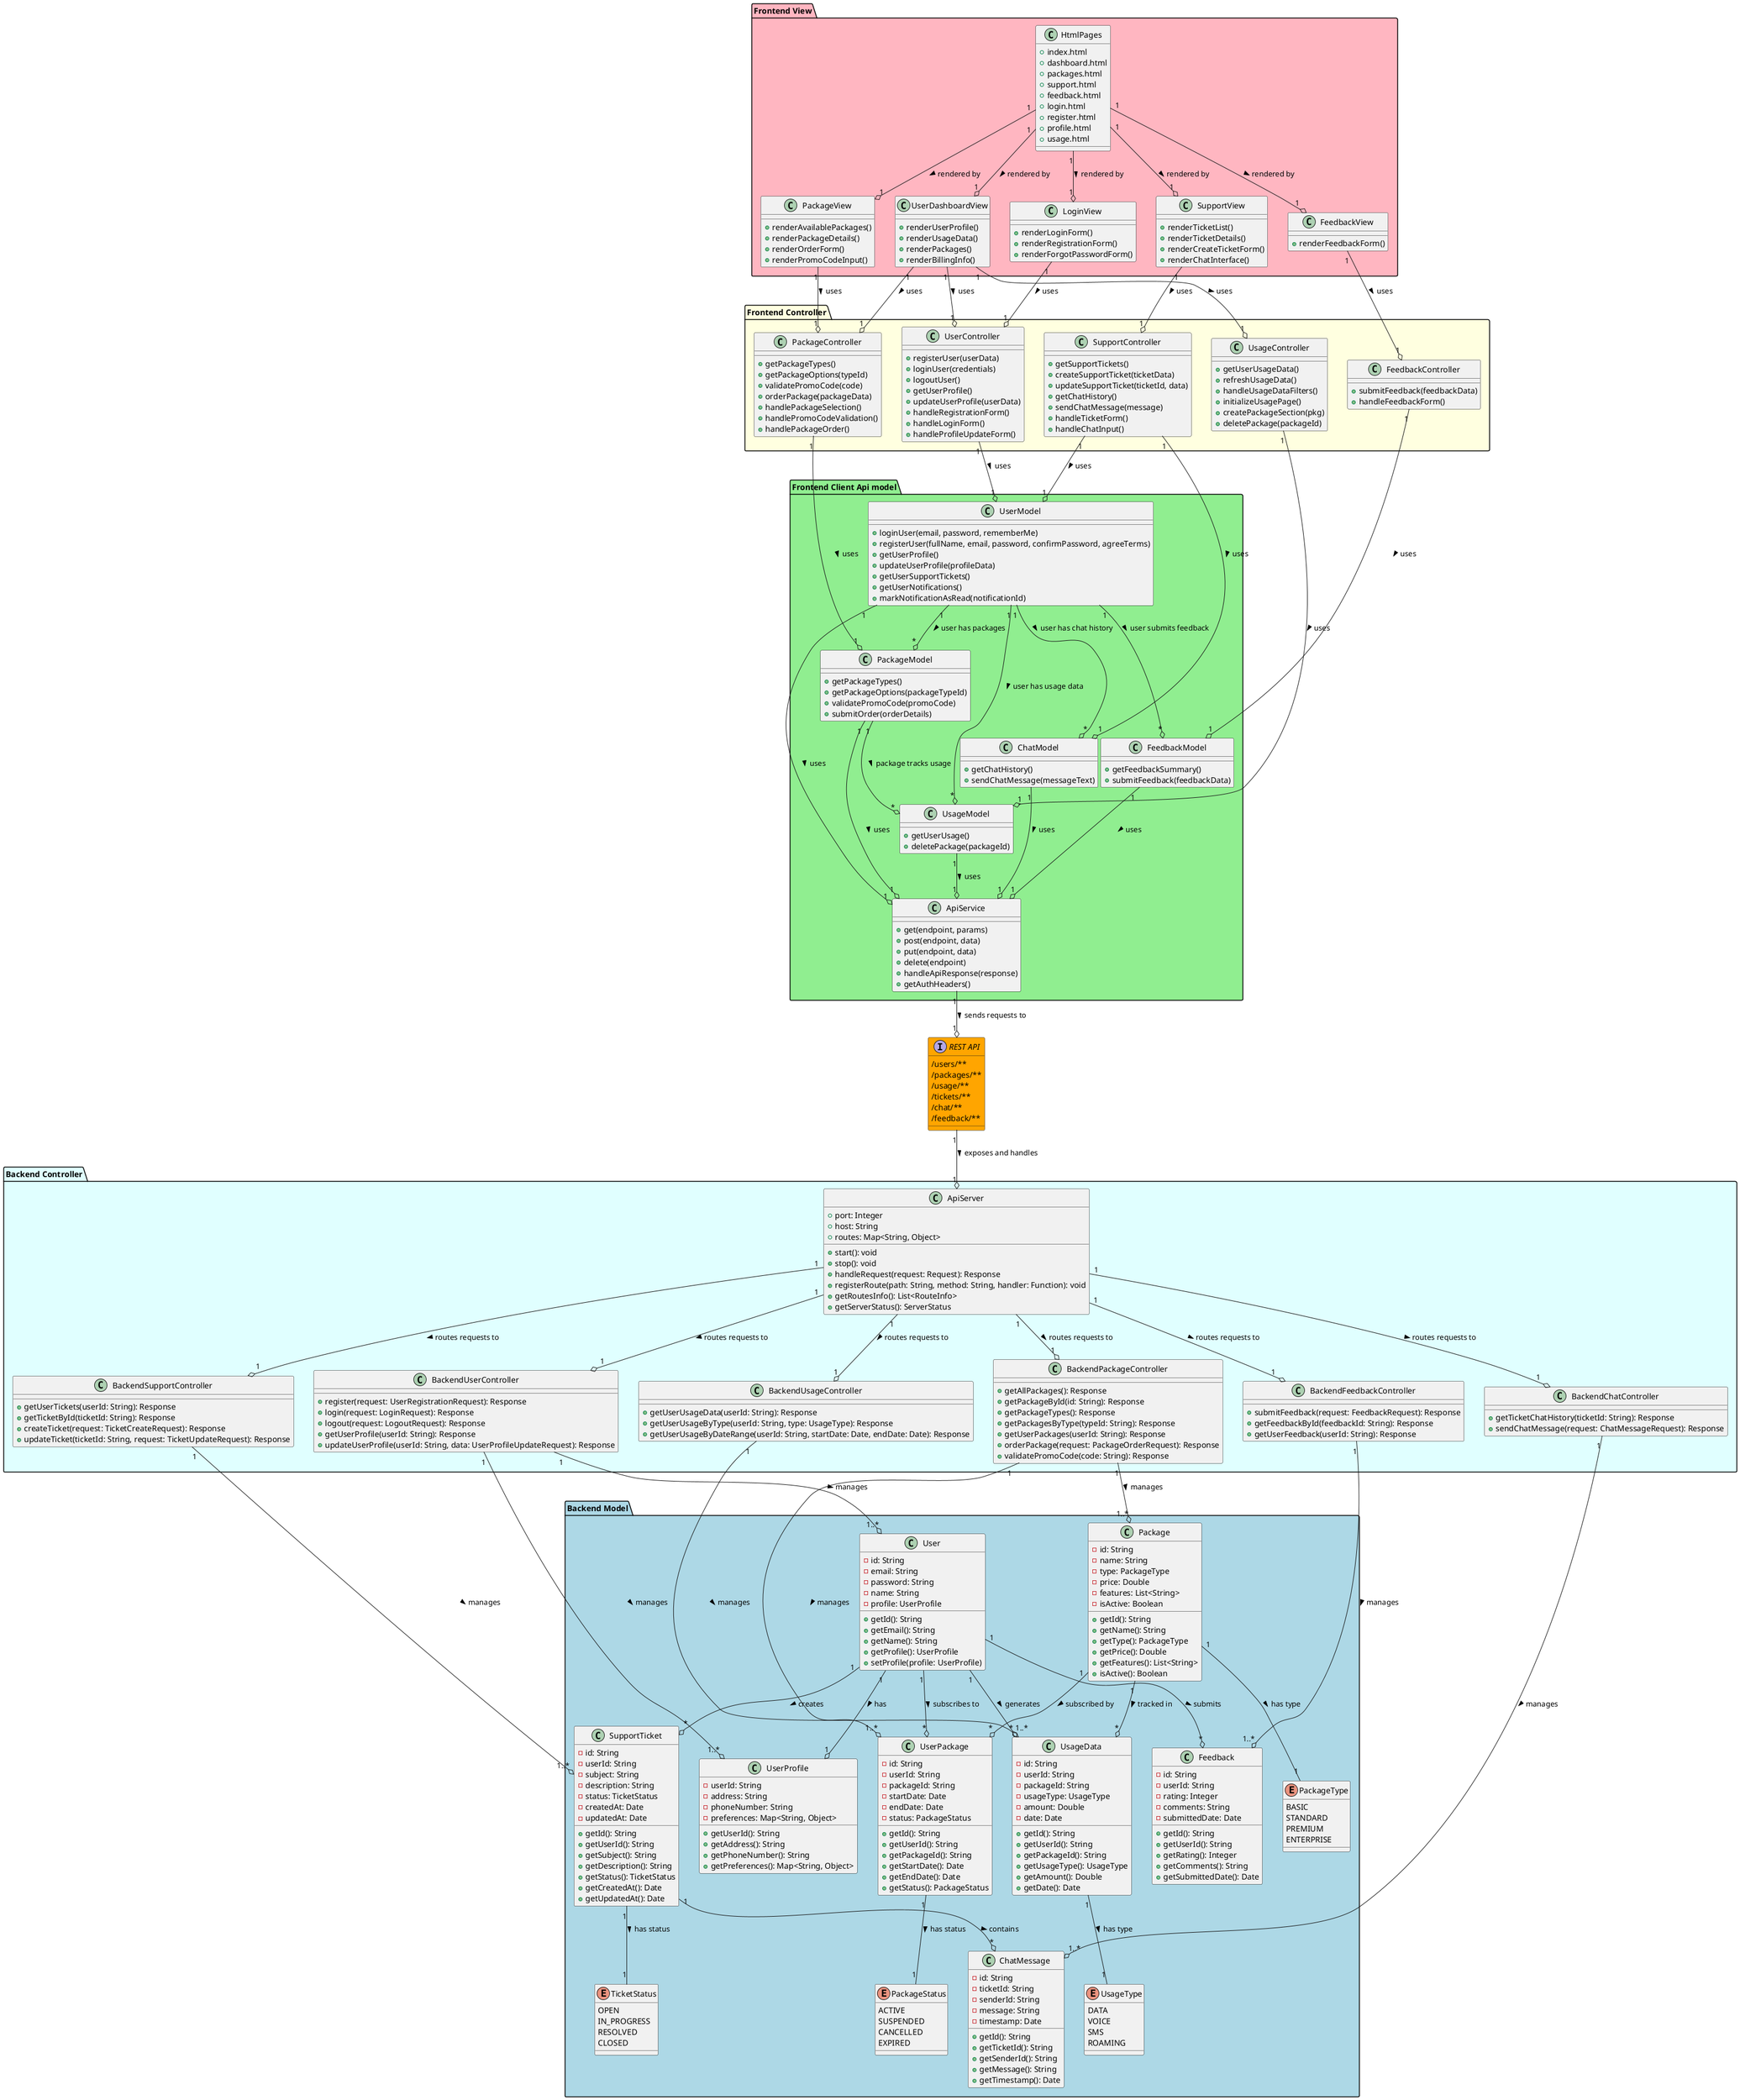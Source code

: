 @startuml Complete System Class Diagram (MVC)

' =================== FRONTEND VIEW LAYER ===================
package "Frontend View" #lightpink {
  class UserDashboardView {
    +renderUserProfile()
    +renderUsageData()
    +renderPackages()
    +renderBillingInfo()
  }

  class PackageView {
    +renderAvailablePackages()
    +renderPackageDetails()
    +renderOrderForm()
    +renderPromoCodeInput()
  }

  class SupportView {
    +renderTicketList()
    +renderTicketDetails()
    +renderCreateTicketForm()
    +renderChatInterface()
  }

  class FeedbackView {
    +renderFeedbackForm()
  }

  class LoginView {
    +renderLoginForm()
    +renderRegistrationForm()
    +renderForgotPasswordForm()
  }

  class HtmlPages {
    +index.html
    +dashboard.html
    +packages.html
    +support.html
    +feedback.html
    +login.html
    +register.html
    +profile.html
    +usage.html
  }
}

' =================== FRONTEND CONTROLLER LAYER ===================
package "Frontend Controller" #lightyellow {
  class UserController {
    +registerUser(userData)
    +loginUser(credentials)
    +logoutUser()
    +getUserProfile()
    +updateUserProfile(userData)
    +handleRegistrationForm()
    +handleLoginForm()
    +handleProfileUpdateForm()
  }

  class PackageController {
    +getPackageTypes()
    +getPackageOptions(typeId)
    +validatePromoCode(code)
    +orderPackage(packageData)
    +handlePackageSelection()
    +handlePromoCodeValidation()
    +handlePackageOrder()
  }

  class UsageController {
    +getUserUsageData()
    +refreshUsageData()
    +handleUsageDataFilters()
    +initializeUsagePage()
    +createPackageSection(pkg)
    +deletePackage(packageId)
  }

  class SupportController {
    +getSupportTickets()
    +createSupportTicket(ticketData)
    +updateSupportTicket(ticketId, data)
    +getChatHistory()
    +sendChatMessage(message)
    +handleTicketForm()
    +handleChatInput()
  }

  class FeedbackController {
    +submitFeedback(feedbackData)
    +handleFeedbackForm()
  }
}

' =================== FRONTEND CLIENT API MODEL LAYER ===================
package "Frontend Client Api model" #lightgreen {
  class ApiService {
    +get(endpoint, params)
    +post(endpoint, data)
    +put(endpoint, data)
    +delete(endpoint)
    +handleApiResponse(response)
    +getAuthHeaders()
  }

  class UserModel {
    +loginUser(email, password, rememberMe)
    +registerUser(fullName, email, password, confirmPassword, agreeTerms)
    +getUserProfile()
    +updateUserProfile(profileData)
    +getUserSupportTickets()
    +getUserNotifications()
    +markNotificationAsRead(notificationId)
  }

  class PackageModel {
    +getPackageTypes()
    +getPackageOptions(packageTypeId)
    +validatePromoCode(promoCode)
    +submitOrder(orderDetails)
  }

  class UsageModel {
    +getUserUsage()
    +deletePackage(packageId)
  }

  class FeedbackModel {
    +getFeedbackSummary()
    +submitFeedback(feedbackData)
  }

  class ChatModel {
    +getChatHistory()
    +sendChatMessage(messageText)
  }
}

' =================== REST API INTERFACE ===================
interface "REST API" as RestApi #orange {
  /users/**
  /packages/**
  /usage/**
  /tickets/**
  /chat/**
  /feedback/**
}

' =================== BACKEND CONTROLLER LAYER ===================
package "Backend Controller" #lightcyan {
  class ApiServer {
    +port: Integer
    +host: String
    +routes: Map<String, Object>
    +start(): void
    +stop(): void
    +handleRequest(request: Request): Response
    +registerRoute(path: String, method: String, handler: Function): void
    +getRoutesInfo(): List<RouteInfo>
    +getServerStatus(): ServerStatus
  }

  class BackendUserController {
    +register(request: UserRegistrationRequest): Response
    +login(request: LoginRequest): Response
    +logout(request: LogoutRequest): Response
    +getUserProfile(userId: String): Response
    +updateUserProfile(userId: String, data: UserProfileUpdateRequest): Response
  }

  class BackendPackageController {
    +getAllPackages(): Response
    +getPackageById(id: String): Response
    +getPackageTypes(): Response
    +getPackagesByType(typeId: String): Response
    +getUserPackages(userId: String): Response
    +orderPackage(request: PackageOrderRequest): Response
    +validatePromoCode(code: String): Response
  }

  class BackendUsageController {
    +getUserUsageData(userId: String): Response
    +getUserUsageByType(userId: String, type: UsageType): Response
    +getUserUsageByDateRange(userId: String, startDate: Date, endDate: Date): Response
  }

  class BackendSupportController {
    +getUserTickets(userId: String): Response
    +getTicketById(ticketId: String): Response
    +createTicket(request: TicketCreateRequest): Response
    +updateTicket(ticketId: String, request: TicketUpdateRequest): Response
  }

  class BackendChatController {
    +getTicketChatHistory(ticketId: String): Response
    +sendChatMessage(request: ChatMessageRequest): Response
  }

  class BackendFeedbackController {
    +submitFeedback(request: FeedbackRequest): Response
    +getFeedbackById(feedbackId: String): Response
    +getUserFeedback(userId: String): Response
  }
}

' =================== BACKEND MODEL LAYER (DATABASE) ===================
package "Backend Model" #lightblue {
  class User {
    -id: String
    -email: String
    -password: String
    -name: String
    -profile: UserProfile
    +getId(): String
    +getEmail(): String
    +getName(): String
    +getProfile(): UserProfile
    +setProfile(profile: UserProfile)
  }

  class UserProfile {
    -userId: String
    -address: String
    -phoneNumber: String
    -preferences: Map<String, Object>
    +getUserId(): String
    +getAddress(): String
    +getPhoneNumber(): String
    +getPreferences(): Map<String, Object>
  }

  class Package {
    -id: String
    -name: String
    -type: PackageType
    -price: Double
    -features: List<String>
    -isActive: Boolean
    +getId(): String
    +getName(): String
    +getType(): PackageType
    +getPrice(): Double
    +getFeatures(): List<String>
    +isActive(): Boolean
  }

  class UserPackage {
    -id: String
    -userId: String
    -packageId: String
    -startDate: Date
    -endDate: Date
    -status: PackageStatus
    +getId(): String
    +getUserId(): String
    +getPackageId(): String
    +getStartDate(): Date
    +getEndDate(): Date
    +getStatus(): PackageStatus
  }

  class UsageData {
    -id: String
    -userId: String
    -packageId: String
    -usageType: UsageType
    -amount: Double
    -date: Date
    +getId(): String
    +getUserId(): String
    +getPackageId(): String
    +getUsageType(): UsageType
    +getAmount(): Double
    +getDate(): Date
  }

  class SupportTicket {
    -id: String
    -userId: String
    -subject: String
    -description: String
    -status: TicketStatus
    -createdAt: Date
    -updatedAt: Date
    +getId(): String
    +getUserId(): String
    +getSubject(): String
    +getDescription(): String
    +getStatus(): TicketStatus
    +getCreatedAt(): Date
    +getUpdatedAt(): Date
  }

  class ChatMessage {
    -id: String
    -ticketId: String
    -senderId: String
    -message: String
    -timestamp: Date
    +getId(): String
    +getTicketId(): String
    +getSenderId(): String
    +getMessage(): String
    +getTimestamp(): Date
  }

  class Feedback {
    -id: String
    -userId: String
    -rating: Integer
    -comments: String
    -submittedDate: Date
    +getId(): String
    +getUserId(): String
    +getRating(): Integer
    +getComments(): String
    +getSubmittedDate(): Date
  }

  enum PackageType {
    BASIC
    STANDARD
    PREMIUM
    ENTERPRISE
  }

  enum PackageStatus {
    ACTIVE
    SUSPENDED
    CANCELLED
    EXPIRED
  }

  enum UsageType {
    DATA
    VOICE
    SMS
    ROAMING
  }

  enum TicketStatus {
    OPEN
    IN_PROGRESS
    RESOLVED
    CLOSED
  }
}

' =================== FRONTEND RELATIONSHIPS ===================

' Frontend View to Frontend Controller relationships
UserDashboardView "1" --o "1" UserController : uses >
UserDashboardView "1" --o "1" UsageController : uses >
UserDashboardView "1" --o "1" PackageController : uses >

PackageView "1" --o "1" PackageController : uses >

SupportView "1" --o "1" SupportController : uses >

FeedbackView "1" --o "1" FeedbackController : uses >

LoginView "1" --o "1" UserController : uses >

' Frontend Controller to Frontend Client Api model relationships
UserController "1" --o "1" UserModel : uses >
PackageController "1" --o "1" PackageModel : uses >
UsageController "1" --o "1" UsageModel : uses >
SupportController "1" --o "1" UserModel : uses >
SupportController "1" --o "1" ChatModel : uses >
FeedbackController "1" --o "1" FeedbackModel : uses >

' Frontend Client Api model to API Service relationships
UserModel "1" --o "1" ApiService : uses >
PackageModel "1" --o "1" ApiService : uses >
UsageModel "1" --o "1" ApiService : uses >
FeedbackModel "1" --o "1" ApiService : uses >
ChatModel "1" --o "1" ApiService : uses >

' HTML Pages to View components relationships
HtmlPages "1" --o "1" UserDashboardView : rendered by >
HtmlPages "1" --o "1" PackageView : rendered by >
HtmlPages "1" --o "1" SupportView : rendered by >
HtmlPages "1" --o "1" FeedbackView : rendered by >
HtmlPages "1" --o "1" LoginView : rendered by >

' Frontend Client Api model data relationships
UserModel "1" --o "*" PackageModel : user has packages >
UserModel "1" --o "*" UsageModel : user has usage data >
UserModel "1" --o "*" FeedbackModel : user submits feedback >
UserModel "1" --o "*" ChatModel : user has chat history >
PackageModel "1" --o "*" UsageModel : package tracks usage >

' =================== BACKEND RELATIONSHIPS ===================

' Backend Controller to Backend Model relationships
BackendUserController "1" --o "1..*" User : manages >
BackendUserController "1" --o "1..*" UserProfile : manages >
BackendPackageController "1" --o "1..*" Package : manages >
BackendPackageController "1" --o "1..*" UserPackage : manages >
BackendUsageController "1" --o "1..*" UsageData : manages >
BackendSupportController "1" --o "1..*" SupportTicket : manages >
BackendChatController "1" --o "1..*" ChatMessage : manages >
BackendFeedbackController "1" --o "1..*" Feedback : manages >

' REST API to Backend Controller relationships
RestApi "1" --o "1" ApiServer : exposes and handles >
ApiServer "1" --o "1" BackendUserController : routes requests to >
ApiServer "1" --o "1" BackendPackageController : routes requests to >
ApiServer "1" --o "1" BackendUsageController : routes requests to >
ApiServer "1" --o "1" BackendSupportController : routes requests to >
ApiServer "1" --o "1" BackendChatController : routes requests to >
ApiServer "1" --o "1" BackendFeedbackController : routes requests to >

' Backend Model relationship notations
User "1" --o "1" UserProfile : has >
User "1" --o "*" UserPackage : subscribes to >
Package "1" --o "*" UserPackage : subscribed by >
User "1" --o "*" UsageData : generates >
Package "1" --o "*" UsageData : tracked in >
User "1" --o "*" SupportTicket : creates >
SupportTicket "1" --o "*" ChatMessage : contains >
User "1" --o "*" Feedback : submits >

' Backend Type enumerations
Package "1" -- "1" PackageType : has type >
UserPackage "1" -- "1" PackageStatus : has status >
UsageData "1" -- "1" UsageType : has type >
SupportTicket "1" -- "1" TicketStatus : has status >

' =================== FRONTEND-BACKEND CONNECTION ===================

' Frontend to Backend connection via REST API
ApiService "1" --o "1" RestApi : sends requests to >

@enduml
